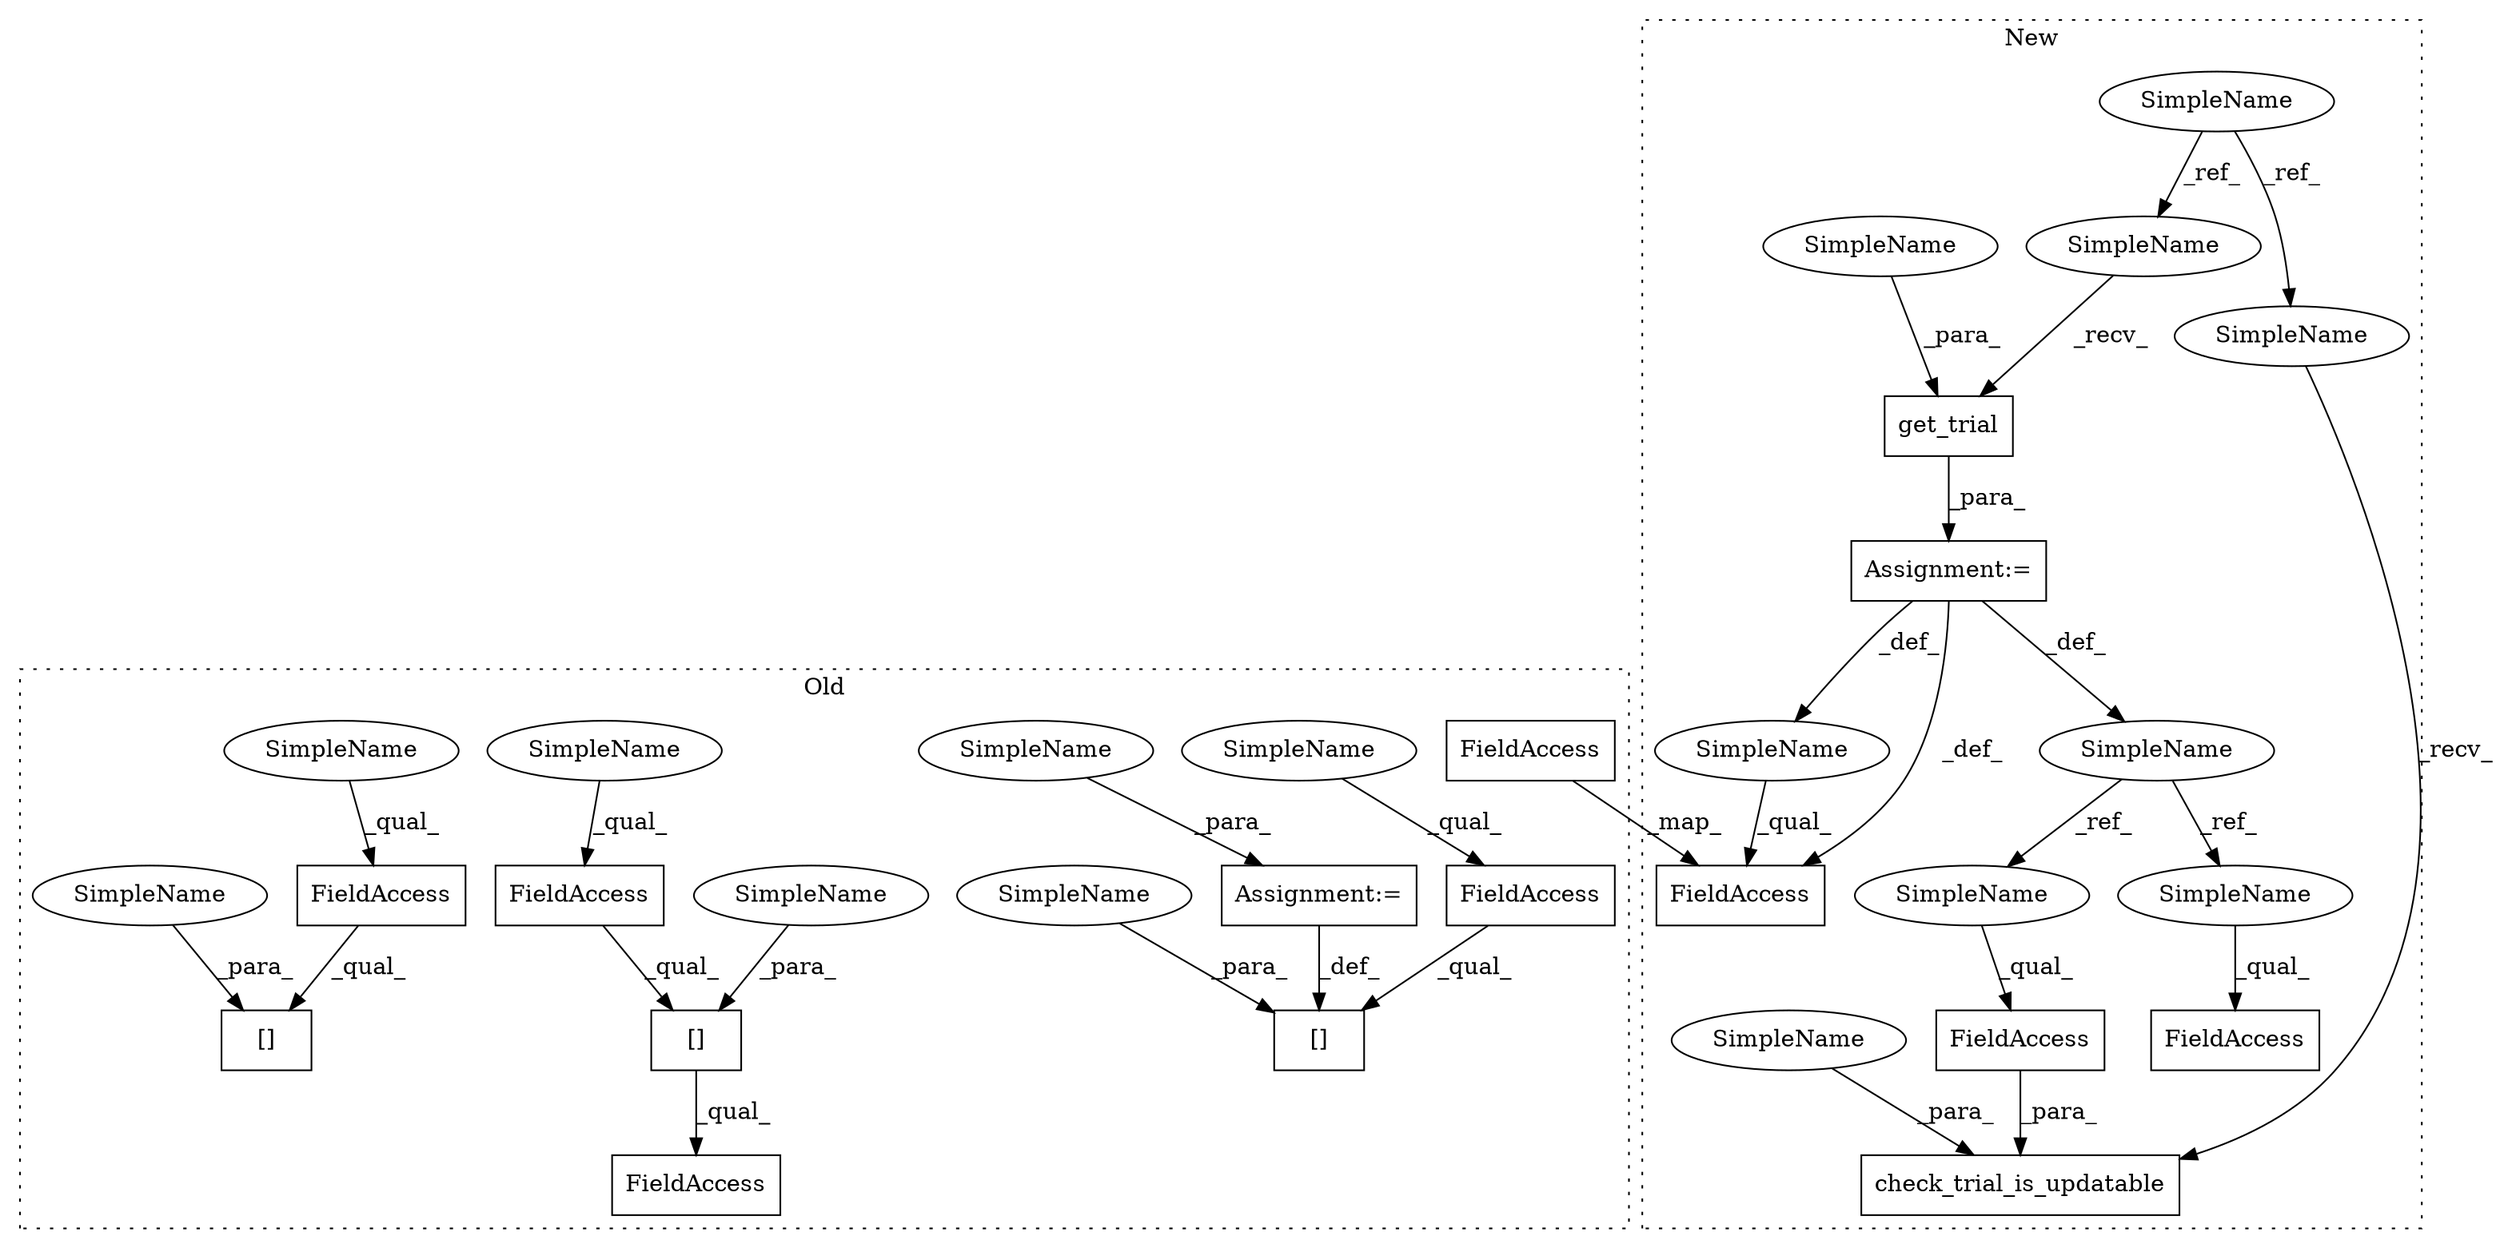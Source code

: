 digraph G {
subgraph cluster0 {
1 [label="[]" a="2" s="10207,10227" l="12,1" shape="box"];
4 [label="FieldAccess" a="22" s="10207" l="11" shape="box"];
6 [label="FieldAccess" a="22" s="10155" l="11" shape="box"];
7 [label="[]" a="2" s="10155,10175" l="12,1" shape="box"];
8 [label="FieldAccess" a="22" s="10155" l="27" shape="box"];
10 [label="[]" a="2" s="10330,10350" l="12,1" shape="box"];
13 [label="FieldAccess" a="22" s="10330" l="11" shape="box"];
15 [label="Assignment:=" a="7" s="10351" l="1" shape="box"];
17 [label="FieldAccess" a="22" s="10237" l="18" shape="box"];
19 [label="SimpleName" a="42" s="10352" l="5" shape="ellipse"];
20 [label="SimpleName" a="42" s="10342" l="8" shape="ellipse"];
21 [label="SimpleName" a="42" s="10167" l="8" shape="ellipse"];
22 [label="SimpleName" a="42" s="10219" l="8" shape="ellipse"];
27 [label="SimpleName" a="42" s="10155" l="4" shape="ellipse"];
28 [label="SimpleName" a="42" s="10207" l="4" shape="ellipse"];
29 [label="SimpleName" a="42" s="10330" l="4" shape="ellipse"];
label = "Old";
style="dotted";
}
subgraph cluster1 {
2 [label="check_trial_is_updatable" a="32" s="13150,13195" l="25,1" shape="box"];
3 [label="FieldAccess" a="22" s="13184" l="11" shape="box"];
5 [label="SimpleName" a="42" s="13008" l="4" shape="ellipse"];
9 [label="Assignment:=" a="7" s="13114" l="1" shape="box"];
11 [label="SimpleName" a="42" s="13109" l="5" shape="ellipse"];
12 [label="FieldAccess" a="22" s="13271" l="11" shape="box"];
14 [label="get_trial" a="32" s="13120,13138" l="10,1" shape="box"];
16 [label="SimpleName" a="42" s="13291" l="5" shape="ellipse"];
18 [label="FieldAccess" a="22" s="13321" l="18" shape="box"];
23 [label="SimpleName" a="42" s="13115" l="4" shape="ellipse"];
24 [label="SimpleName" a="42" s="13145" l="4" shape="ellipse"];
25 [label="SimpleName" a="42" s="13271" l="5" shape="ellipse"];
26 [label="SimpleName" a="42" s="13184" l="5" shape="ellipse"];
30 [label="SimpleName" a="42" s="13130" l="8" shape="ellipse"];
31 [label="SimpleName" a="42" s="13175" l="8" shape="ellipse"];
label = "New";
style="dotted";
}
3 -> 2 [label="_para_"];
4 -> 1 [label="_qual_"];
5 -> 24 [label="_ref_"];
5 -> 23 [label="_ref_"];
6 -> 7 [label="_qual_"];
7 -> 8 [label="_qual_"];
9 -> 16 [label="_def_"];
9 -> 18 [label="_def_"];
9 -> 11 [label="_def_"];
11 -> 25 [label="_ref_"];
11 -> 26 [label="_ref_"];
13 -> 10 [label="_qual_"];
14 -> 9 [label="_para_"];
15 -> 10 [label="_def_"];
16 -> 18 [label="_qual_"];
17 -> 18 [label="_map_"];
19 -> 15 [label="_para_"];
20 -> 10 [label="_para_"];
21 -> 7 [label="_para_"];
22 -> 1 [label="_para_"];
23 -> 14 [label="_recv_"];
24 -> 2 [label="_recv_"];
25 -> 12 [label="_qual_"];
26 -> 3 [label="_qual_"];
27 -> 6 [label="_qual_"];
28 -> 4 [label="_qual_"];
29 -> 13 [label="_qual_"];
30 -> 14 [label="_para_"];
31 -> 2 [label="_para_"];
}